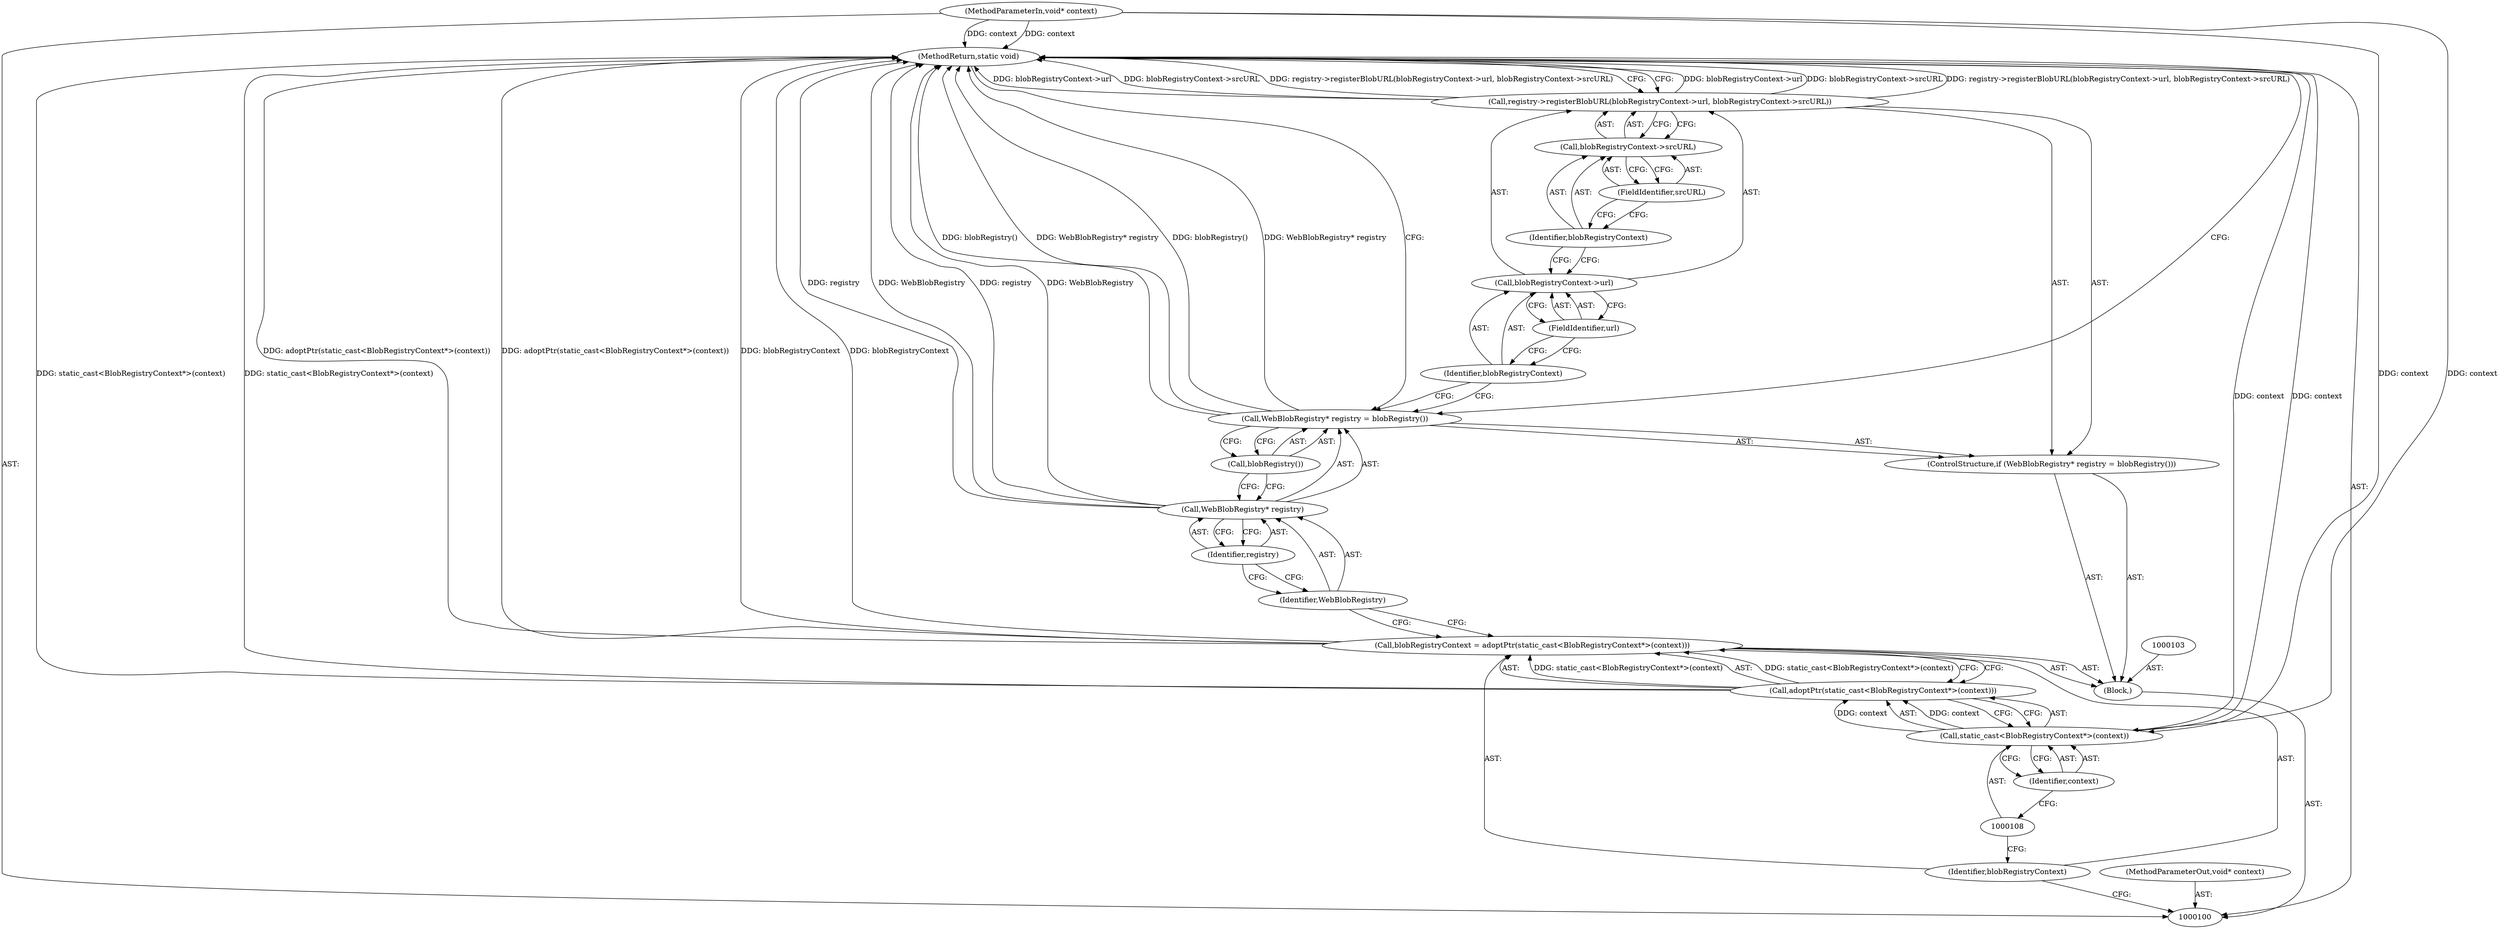 digraph "0_Chrome_d0c31f0342cefc46a3b3d80359a9779d044d4c0d_11" {
"1000123" [label="(MethodReturn,static void)"];
"1000101" [label="(MethodParameterIn,void* context)"];
"1000162" [label="(MethodParameterOut,void* context)"];
"1000102" [label="(Block,)"];
"1000104" [label="(Call,blobRegistryContext = adoptPtr(static_cast<BlobRegistryContext*>(context)))"];
"1000105" [label="(Identifier,blobRegistryContext)"];
"1000106" [label="(Call,adoptPtr(static_cast<BlobRegistryContext*>(context)))"];
"1000107" [label="(Call,static_cast<BlobRegistryContext*>(context))"];
"1000109" [label="(Identifier,context)"];
"1000114" [label="(Identifier,registry)"];
"1000115" [label="(Call,blobRegistry())"];
"1000110" [label="(ControlStructure,if (WebBlobRegistry* registry = blobRegistry()))"];
"1000111" [label="(Call,WebBlobRegistry* registry = blobRegistry())"];
"1000112" [label="(Call,WebBlobRegistry* registry)"];
"1000113" [label="(Identifier,WebBlobRegistry)"];
"1000117" [label="(Call,blobRegistryContext->url)"];
"1000118" [label="(Identifier,blobRegistryContext)"];
"1000119" [label="(FieldIdentifier,url)"];
"1000120" [label="(Call,blobRegistryContext->srcURL)"];
"1000121" [label="(Identifier,blobRegistryContext)"];
"1000116" [label="(Call,registry->registerBlobURL(blobRegistryContext->url, blobRegistryContext->srcURL))"];
"1000122" [label="(FieldIdentifier,srcURL)"];
"1000123" -> "1000100"  [label="AST: "];
"1000123" -> "1000116"  [label="CFG: "];
"1000123" -> "1000111"  [label="CFG: "];
"1000116" -> "1000123"  [label="DDG: blobRegistryContext->url"];
"1000116" -> "1000123"  [label="DDG: blobRegistryContext->srcURL"];
"1000116" -> "1000123"  [label="DDG: registry->registerBlobURL(blobRegistryContext->url, blobRegistryContext->srcURL)"];
"1000106" -> "1000123"  [label="DDG: static_cast<BlobRegistryContext*>(context)"];
"1000104" -> "1000123"  [label="DDG: blobRegistryContext"];
"1000104" -> "1000123"  [label="DDG: adoptPtr(static_cast<BlobRegistryContext*>(context))"];
"1000112" -> "1000123"  [label="DDG: registry"];
"1000112" -> "1000123"  [label="DDG: WebBlobRegistry"];
"1000111" -> "1000123"  [label="DDG: blobRegistry()"];
"1000111" -> "1000123"  [label="DDG: WebBlobRegistry* registry"];
"1000101" -> "1000123"  [label="DDG: context"];
"1000107" -> "1000123"  [label="DDG: context"];
"1000101" -> "1000100"  [label="AST: "];
"1000101" -> "1000123"  [label="DDG: context"];
"1000101" -> "1000107"  [label="DDG: context"];
"1000162" -> "1000100"  [label="AST: "];
"1000102" -> "1000100"  [label="AST: "];
"1000103" -> "1000102"  [label="AST: "];
"1000104" -> "1000102"  [label="AST: "];
"1000110" -> "1000102"  [label="AST: "];
"1000104" -> "1000102"  [label="AST: "];
"1000104" -> "1000106"  [label="CFG: "];
"1000105" -> "1000104"  [label="AST: "];
"1000106" -> "1000104"  [label="AST: "];
"1000113" -> "1000104"  [label="CFG: "];
"1000104" -> "1000123"  [label="DDG: blobRegistryContext"];
"1000104" -> "1000123"  [label="DDG: adoptPtr(static_cast<BlobRegistryContext*>(context))"];
"1000106" -> "1000104"  [label="DDG: static_cast<BlobRegistryContext*>(context)"];
"1000105" -> "1000104"  [label="AST: "];
"1000105" -> "1000100"  [label="CFG: "];
"1000108" -> "1000105"  [label="CFG: "];
"1000106" -> "1000104"  [label="AST: "];
"1000106" -> "1000107"  [label="CFG: "];
"1000107" -> "1000106"  [label="AST: "];
"1000104" -> "1000106"  [label="CFG: "];
"1000106" -> "1000123"  [label="DDG: static_cast<BlobRegistryContext*>(context)"];
"1000106" -> "1000104"  [label="DDG: static_cast<BlobRegistryContext*>(context)"];
"1000107" -> "1000106"  [label="DDG: context"];
"1000107" -> "1000106"  [label="AST: "];
"1000107" -> "1000109"  [label="CFG: "];
"1000108" -> "1000107"  [label="AST: "];
"1000109" -> "1000107"  [label="AST: "];
"1000106" -> "1000107"  [label="CFG: "];
"1000107" -> "1000123"  [label="DDG: context"];
"1000107" -> "1000106"  [label="DDG: context"];
"1000101" -> "1000107"  [label="DDG: context"];
"1000109" -> "1000107"  [label="AST: "];
"1000109" -> "1000108"  [label="CFG: "];
"1000107" -> "1000109"  [label="CFG: "];
"1000114" -> "1000112"  [label="AST: "];
"1000114" -> "1000113"  [label="CFG: "];
"1000112" -> "1000114"  [label="CFG: "];
"1000115" -> "1000111"  [label="AST: "];
"1000115" -> "1000112"  [label="CFG: "];
"1000111" -> "1000115"  [label="CFG: "];
"1000110" -> "1000102"  [label="AST: "];
"1000111" -> "1000110"  [label="AST: "];
"1000116" -> "1000110"  [label="AST: "];
"1000111" -> "1000110"  [label="AST: "];
"1000111" -> "1000115"  [label="CFG: "];
"1000112" -> "1000111"  [label="AST: "];
"1000115" -> "1000111"  [label="AST: "];
"1000118" -> "1000111"  [label="CFG: "];
"1000123" -> "1000111"  [label="CFG: "];
"1000111" -> "1000123"  [label="DDG: blobRegistry()"];
"1000111" -> "1000123"  [label="DDG: WebBlobRegistry* registry"];
"1000112" -> "1000111"  [label="AST: "];
"1000112" -> "1000114"  [label="CFG: "];
"1000113" -> "1000112"  [label="AST: "];
"1000114" -> "1000112"  [label="AST: "];
"1000115" -> "1000112"  [label="CFG: "];
"1000112" -> "1000123"  [label="DDG: registry"];
"1000112" -> "1000123"  [label="DDG: WebBlobRegistry"];
"1000113" -> "1000112"  [label="AST: "];
"1000113" -> "1000104"  [label="CFG: "];
"1000114" -> "1000113"  [label="CFG: "];
"1000117" -> "1000116"  [label="AST: "];
"1000117" -> "1000119"  [label="CFG: "];
"1000118" -> "1000117"  [label="AST: "];
"1000119" -> "1000117"  [label="AST: "];
"1000121" -> "1000117"  [label="CFG: "];
"1000118" -> "1000117"  [label="AST: "];
"1000118" -> "1000111"  [label="CFG: "];
"1000119" -> "1000118"  [label="CFG: "];
"1000119" -> "1000117"  [label="AST: "];
"1000119" -> "1000118"  [label="CFG: "];
"1000117" -> "1000119"  [label="CFG: "];
"1000120" -> "1000116"  [label="AST: "];
"1000120" -> "1000122"  [label="CFG: "];
"1000121" -> "1000120"  [label="AST: "];
"1000122" -> "1000120"  [label="AST: "];
"1000116" -> "1000120"  [label="CFG: "];
"1000121" -> "1000120"  [label="AST: "];
"1000121" -> "1000117"  [label="CFG: "];
"1000122" -> "1000121"  [label="CFG: "];
"1000116" -> "1000110"  [label="AST: "];
"1000116" -> "1000120"  [label="CFG: "];
"1000117" -> "1000116"  [label="AST: "];
"1000120" -> "1000116"  [label="AST: "];
"1000123" -> "1000116"  [label="CFG: "];
"1000116" -> "1000123"  [label="DDG: blobRegistryContext->url"];
"1000116" -> "1000123"  [label="DDG: blobRegistryContext->srcURL"];
"1000116" -> "1000123"  [label="DDG: registry->registerBlobURL(blobRegistryContext->url, blobRegistryContext->srcURL)"];
"1000122" -> "1000120"  [label="AST: "];
"1000122" -> "1000121"  [label="CFG: "];
"1000120" -> "1000122"  [label="CFG: "];
}
